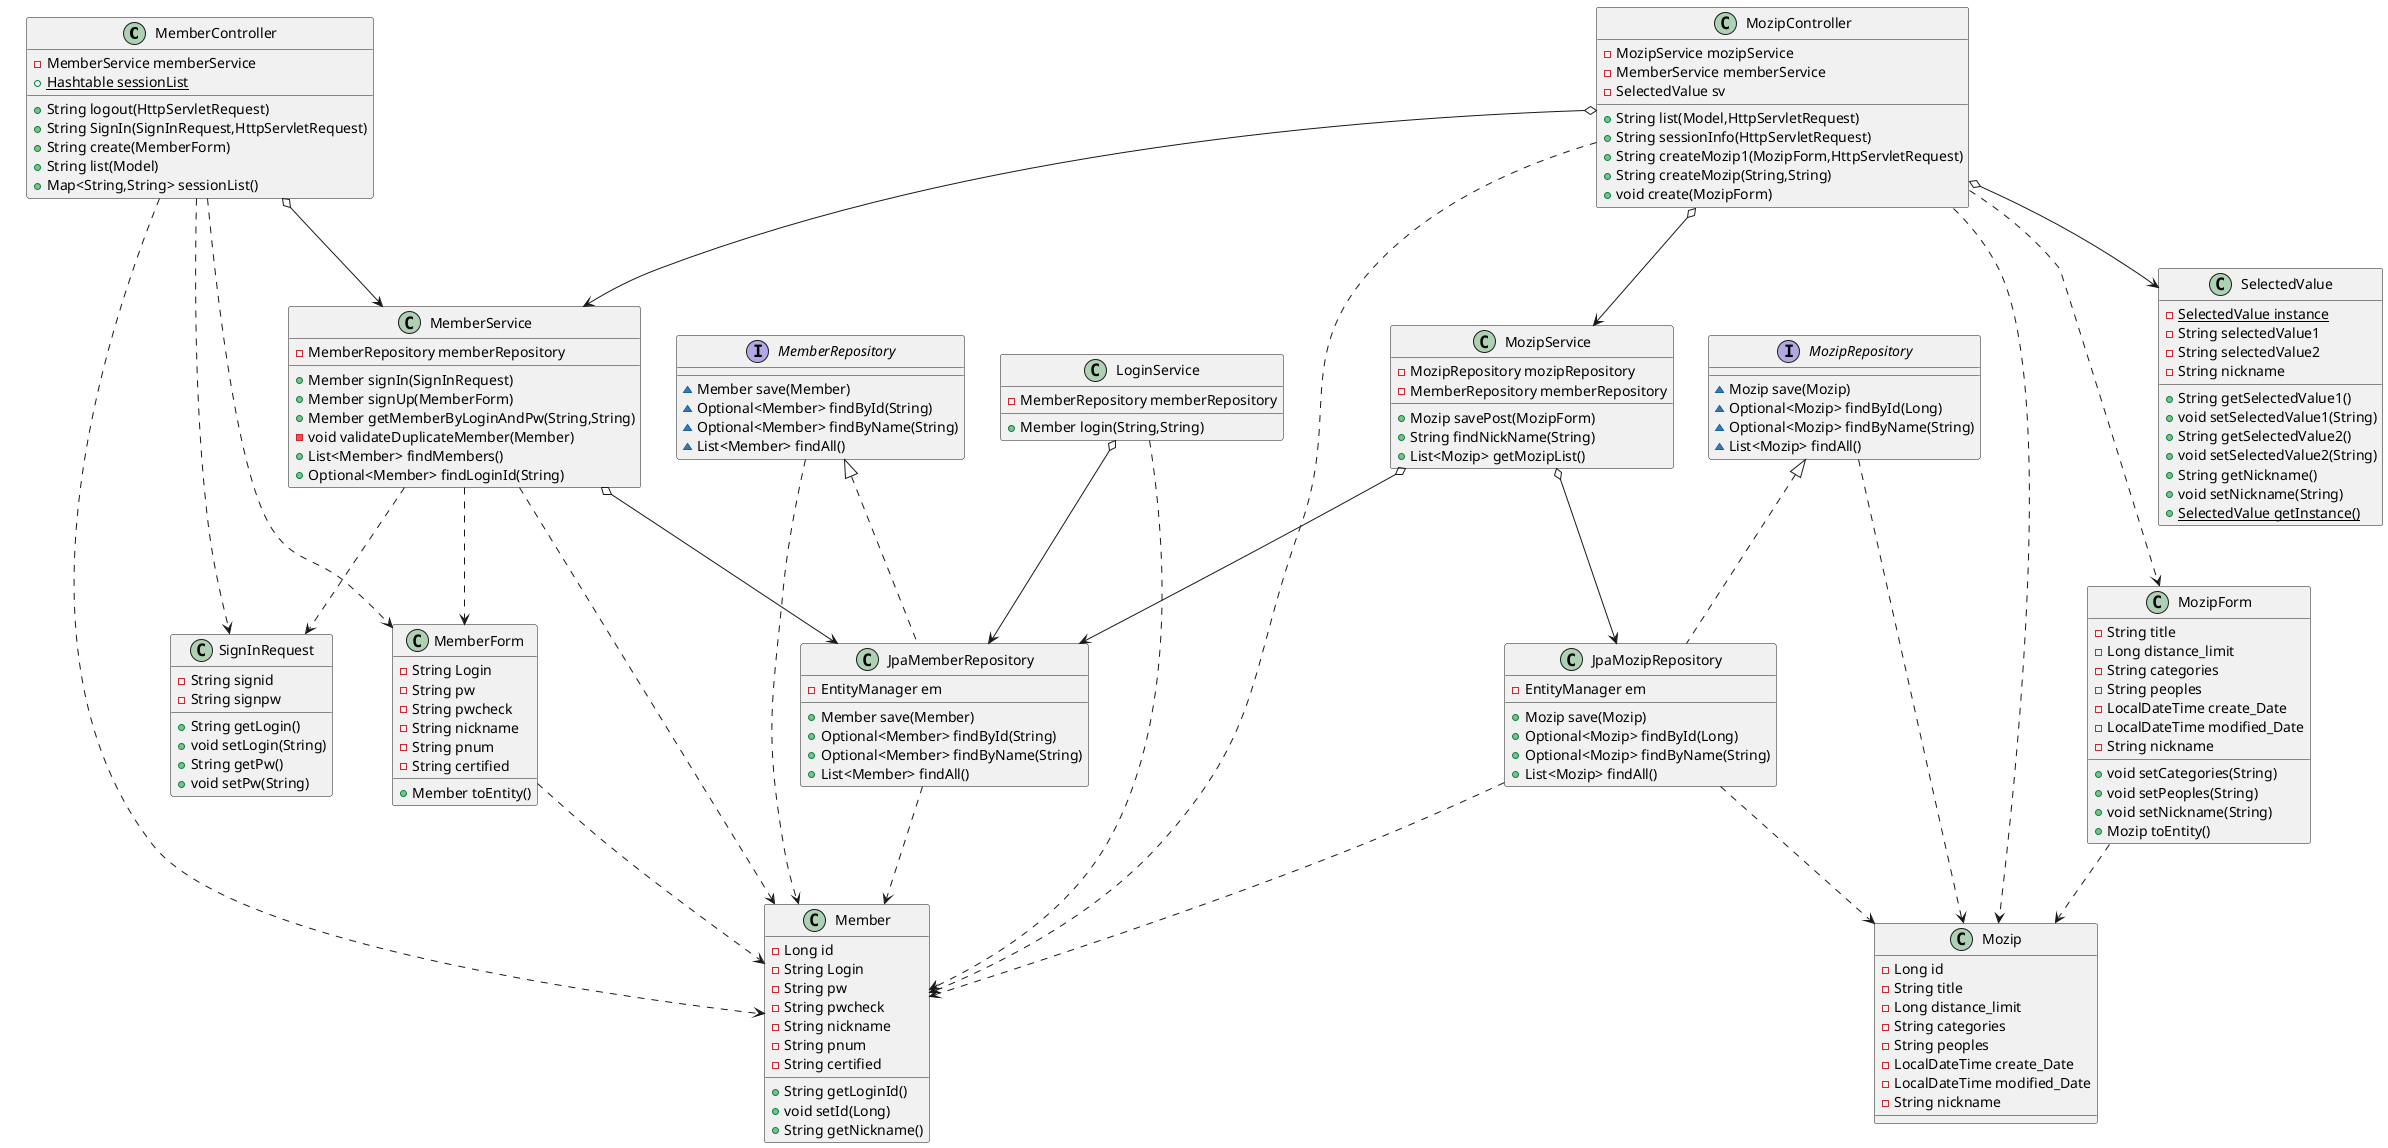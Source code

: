 @startuml'로그인 및 회원가입 관련'MemberController o--> MemberServiceMemberController..>MemberFormMemberController..>MemberMemberController..>SignInRequestMemberForm..>MemberJpaMemberRepository..>MemberMemberRepository..>MemberMemberRepository <|.. JpaMemberRepositoryLoginService..>MemberLoginService o--> JpaMemberRepositoryMemberService..>SignInRequestMemberService..>MemberFormMemberService..>MemberMemberService o--> JpaMemberRepository'모집글 관련'MozipController o--> MozipServiceMozipController o--> MemberServiceMozipController o--> SelectedValueMozipController..>MemberMozipController..>MozipMozipController..>MozipFormMozipForm..>MozipJpaMozipRepository..>MemberJpaMozipRepository..>MozipMozipRepository..>MozipMozipRepository <|.. JpaMozipRepositoryMozipService o--> JpaMemberRepositoryMozipService o--> JpaMozipRepositoryclass LoginService {- MemberRepository memberRepository+ Member login(String,String)}class MemberForm {- String Login- String pw- String pwcheck- String nickname- String pnum- String certified+ Member toEntity()}class MozipForm {- String title- Long distance_limit- String categories- String peoples- LocalDateTime create_Date- LocalDateTime modified_Date- String nickname+ void setCategories(String)+ void setPeoples(String)+ void setNickname(String)+ Mozip toEntity()}class MemberService {- MemberRepository memberRepository+ Member signIn(SignInRequest)+ Member signUp(MemberForm)+ Member getMemberByLoginAndPw(String,String)- void validateDuplicateMember(Member)+ List<Member> findMembers()+ Optional<Member> findLoginId(String)}interface MemberRepository {~ Member save(Member)~ Optional<Member> findById(String)~ Optional<Member> findByName(String)~ List<Member> findAll()}class MozipService {- MozipRepository mozipRepository- MemberRepository memberRepository+ Mozip savePost(MozipForm)+ String findNickName(String)+ List<Mozip> getMozipList()}class MozipController {- MozipService mozipService- MemberService memberService- SelectedValue sv+ String list(Model,HttpServletRequest)+ String sessionInfo(HttpServletRequest)+ String createMozip1(MozipForm,HttpServletRequest)+ String createMozip(String,String)+ void create(MozipForm)}class JpaMemberRepository {- EntityManager em+ Member save(Member)+ Optional<Member> findById(String)+ Optional<Member> findByName(String)+ List<Member> findAll()}class SignInRequest {- String signid- String signpw+ String getLogin()+ void setLogin(String)+ String getPw()+ void setPw(String)}class Member {- Long id- String Login- String pw- String pwcheck- String nickname- String pnum- String certified+ String getLoginId()+ void setId(Long)+ String getNickname()}class Mozip {- Long id- String title- Long distance_limit- String categories- String peoples- LocalDateTime create_Date- LocalDateTime modified_Date- String nickname}class MemberController {- MemberService memberService+ {static} Hashtable sessionList+ String logout(HttpServletRequest)+ String SignIn(SignInRequest,HttpServletRequest)+ String create(MemberForm)+ String list(Model)+ Map<String,String> sessionList()}interface MozipRepository {~ Mozip save(Mozip)~ Optional<Mozip> findById(Long)~ Optional<Mozip> findByName(String)~ List<Mozip> findAll()}class JpaMozipRepository {- EntityManager em+ Mozip save(Mozip)+ Optional<Mozip> findById(Long)+ Optional<Mozip> findByName(String)+ List<Mozip> findAll()}class SelectedValue {- {static} SelectedValue instance- String selectedValue1- String selectedValue2- String nickname+ String getSelectedValue1()+ void setSelectedValue1(String)+ String getSelectedValue2()+ void setSelectedValue2(String)+ String getNickname()+ void setNickname(String)+ {static} SelectedValue getInstance()}@enduml